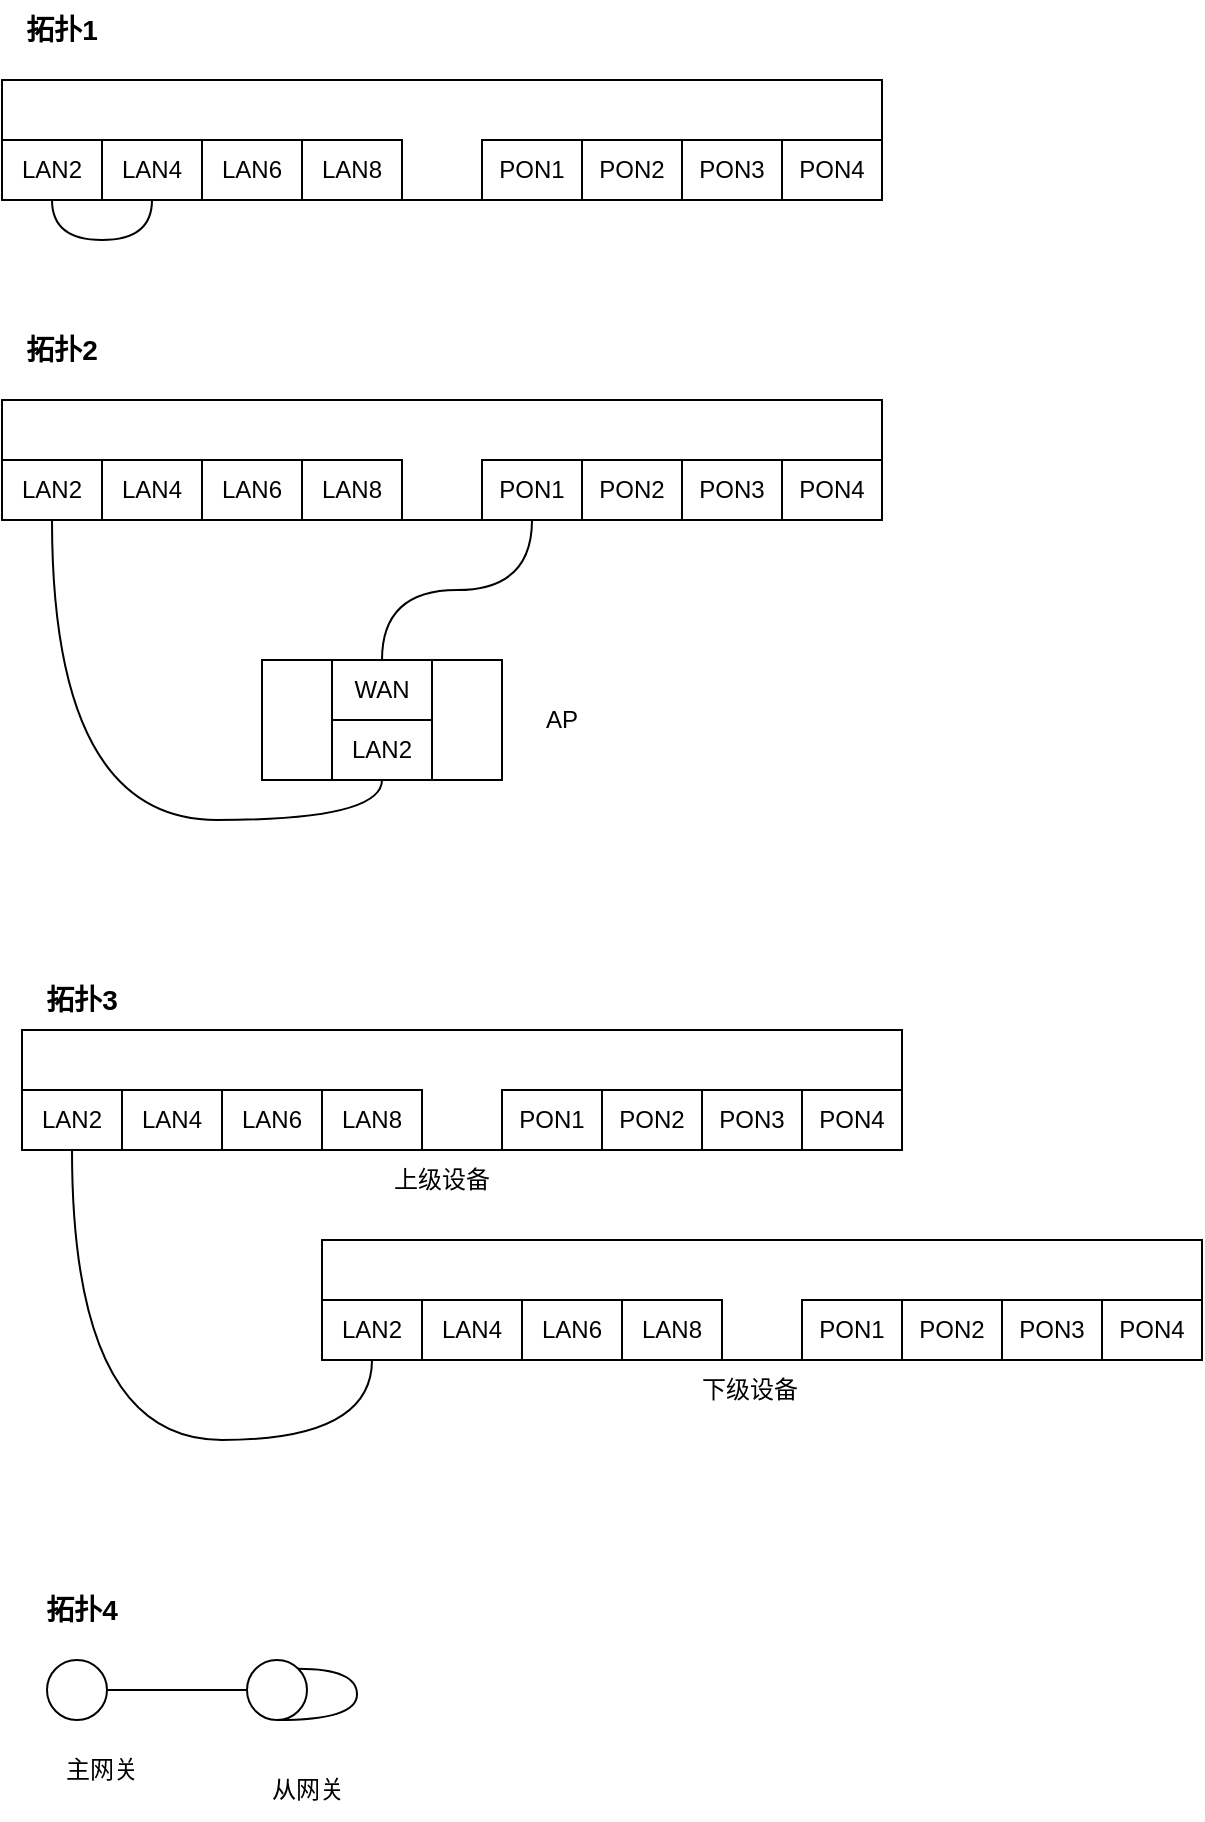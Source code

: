<mxfile version="26.2.13">
  <diagram name="第 1 页" id="Ij3hYy0A9Onxn7mse7Ey">
    <mxGraphModel dx="1038" dy="618" grid="1" gridSize="10" guides="1" tooltips="1" connect="1" arrows="1" fold="1" page="1" pageScale="1" pageWidth="827" pageHeight="1169" math="0" shadow="0">
      <root>
        <mxCell id="0" />
        <mxCell id="1" parent="0" />
        <mxCell id="GwQLMRFdxqnJ7ulJmC02-1" value="" style="rounded=0;whiteSpace=wrap;html=1;" parent="1" vertex="1">
          <mxGeometry x="70" y="80" width="440" height="60" as="geometry" />
        </mxCell>
        <mxCell id="GwQLMRFdxqnJ7ulJmC02-16" value="" style="group" parent="1" vertex="1" connectable="0">
          <mxGeometry x="310" y="110" width="200" height="30" as="geometry" />
        </mxCell>
        <mxCell id="GwQLMRFdxqnJ7ulJmC02-12" value="PON1" style="rounded=0;whiteSpace=wrap;html=1;" parent="GwQLMRFdxqnJ7ulJmC02-16" vertex="1">
          <mxGeometry width="50" height="30" as="geometry" />
        </mxCell>
        <mxCell id="GwQLMRFdxqnJ7ulJmC02-13" value="PON2" style="rounded=0;whiteSpace=wrap;html=1;" parent="GwQLMRFdxqnJ7ulJmC02-16" vertex="1">
          <mxGeometry x="50" width="50" height="30" as="geometry" />
        </mxCell>
        <mxCell id="GwQLMRFdxqnJ7ulJmC02-14" value="PON3" style="rounded=0;whiteSpace=wrap;html=1;" parent="GwQLMRFdxqnJ7ulJmC02-16" vertex="1">
          <mxGeometry x="100" width="50" height="30" as="geometry" />
        </mxCell>
        <mxCell id="GwQLMRFdxqnJ7ulJmC02-15" value="PON4" style="rounded=0;whiteSpace=wrap;html=1;" parent="GwQLMRFdxqnJ7ulJmC02-16" vertex="1">
          <mxGeometry x="150" width="50" height="30" as="geometry" />
        </mxCell>
        <mxCell id="GwQLMRFdxqnJ7ulJmC02-22" value="" style="group" parent="1" vertex="1" connectable="0">
          <mxGeometry x="70" y="110" width="200" height="30" as="geometry" />
        </mxCell>
        <mxCell id="GwQLMRFdxqnJ7ulJmC02-20" style="edgeStyle=orthogonalEdgeStyle;rounded=0;orthogonalLoop=1;jettySize=auto;html=1;exitX=0.5;exitY=1;exitDx=0;exitDy=0;entryX=0.5;entryY=1;entryDx=0;entryDy=0;endArrow=none;startFill=0;curved=1;" parent="GwQLMRFdxqnJ7ulJmC02-22" source="GwQLMRFdxqnJ7ulJmC02-2" target="GwQLMRFdxqnJ7ulJmC02-3" edge="1">
          <mxGeometry relative="1" as="geometry" />
        </mxCell>
        <mxCell id="GwQLMRFdxqnJ7ulJmC02-2" value="LAN2" style="rounded=0;whiteSpace=wrap;html=1;" parent="GwQLMRFdxqnJ7ulJmC02-22" vertex="1">
          <mxGeometry width="50" height="30" as="geometry" />
        </mxCell>
        <mxCell id="GwQLMRFdxqnJ7ulJmC02-3" value="LAN4" style="rounded=0;whiteSpace=wrap;html=1;" parent="GwQLMRFdxqnJ7ulJmC02-22" vertex="1">
          <mxGeometry x="50" width="50" height="30" as="geometry" />
        </mxCell>
        <mxCell id="GwQLMRFdxqnJ7ulJmC02-6" value="LAN6" style="rounded=0;whiteSpace=wrap;html=1;" parent="GwQLMRFdxqnJ7ulJmC02-22" vertex="1">
          <mxGeometry x="100" width="50" height="30" as="geometry" />
        </mxCell>
        <mxCell id="GwQLMRFdxqnJ7ulJmC02-7" value="LAN8" style="rounded=0;whiteSpace=wrap;html=1;" parent="GwQLMRFdxqnJ7ulJmC02-22" vertex="1">
          <mxGeometry x="150" width="50" height="30" as="geometry" />
        </mxCell>
        <mxCell id="GwQLMRFdxqnJ7ulJmC02-23" value="拓扑1" style="text;html=1;align=center;verticalAlign=middle;whiteSpace=wrap;rounded=0;fontSize=14;fontStyle=1" parent="1" vertex="1">
          <mxGeometry x="70" y="40" width="60" height="30" as="geometry" />
        </mxCell>
        <mxCell id="GwQLMRFdxqnJ7ulJmC02-24" value="拓扑2" style="text;html=1;align=center;verticalAlign=middle;whiteSpace=wrap;rounded=0;fontSize=14;fontStyle=1" parent="1" vertex="1">
          <mxGeometry x="70" y="200" width="60" height="30" as="geometry" />
        </mxCell>
        <mxCell id="GwQLMRFdxqnJ7ulJmC02-25" value="" style="rounded=0;whiteSpace=wrap;html=1;" parent="1" vertex="1">
          <mxGeometry x="70" y="240" width="440" height="60" as="geometry" />
        </mxCell>
        <mxCell id="GwQLMRFdxqnJ7ulJmC02-26" value="" style="group" parent="1" vertex="1" connectable="0">
          <mxGeometry x="310" y="270" width="200" height="30" as="geometry" />
        </mxCell>
        <mxCell id="GwQLMRFdxqnJ7ulJmC02-27" value="PON1" style="rounded=0;whiteSpace=wrap;html=1;" parent="GwQLMRFdxqnJ7ulJmC02-26" vertex="1">
          <mxGeometry width="50" height="30" as="geometry" />
        </mxCell>
        <mxCell id="GwQLMRFdxqnJ7ulJmC02-28" value="PON2" style="rounded=0;whiteSpace=wrap;html=1;" parent="GwQLMRFdxqnJ7ulJmC02-26" vertex="1">
          <mxGeometry x="50" width="50" height="30" as="geometry" />
        </mxCell>
        <mxCell id="GwQLMRFdxqnJ7ulJmC02-29" value="PON3" style="rounded=0;whiteSpace=wrap;html=1;" parent="GwQLMRFdxqnJ7ulJmC02-26" vertex="1">
          <mxGeometry x="100" width="50" height="30" as="geometry" />
        </mxCell>
        <mxCell id="GwQLMRFdxqnJ7ulJmC02-30" value="PON4" style="rounded=0;whiteSpace=wrap;html=1;" parent="GwQLMRFdxqnJ7ulJmC02-26" vertex="1">
          <mxGeometry x="150" width="50" height="30" as="geometry" />
        </mxCell>
        <mxCell id="GwQLMRFdxqnJ7ulJmC02-31" value="" style="group" parent="1" vertex="1" connectable="0">
          <mxGeometry x="70" y="270" width="200" height="30" as="geometry" />
        </mxCell>
        <mxCell id="GwQLMRFdxqnJ7ulJmC02-33" value="LAN2" style="rounded=0;whiteSpace=wrap;html=1;" parent="GwQLMRFdxqnJ7ulJmC02-31" vertex="1">
          <mxGeometry width="50" height="30" as="geometry" />
        </mxCell>
        <mxCell id="GwQLMRFdxqnJ7ulJmC02-34" value="LAN4" style="rounded=0;whiteSpace=wrap;html=1;" parent="GwQLMRFdxqnJ7ulJmC02-31" vertex="1">
          <mxGeometry x="50" width="50" height="30" as="geometry" />
        </mxCell>
        <mxCell id="GwQLMRFdxqnJ7ulJmC02-35" value="LAN6" style="rounded=0;whiteSpace=wrap;html=1;" parent="GwQLMRFdxqnJ7ulJmC02-31" vertex="1">
          <mxGeometry x="100" width="50" height="30" as="geometry" />
        </mxCell>
        <mxCell id="GwQLMRFdxqnJ7ulJmC02-36" value="LAN8" style="rounded=0;whiteSpace=wrap;html=1;" parent="GwQLMRFdxqnJ7ulJmC02-31" vertex="1">
          <mxGeometry x="150" width="50" height="30" as="geometry" />
        </mxCell>
        <mxCell id="GwQLMRFdxqnJ7ulJmC02-37" value="" style="rounded=0;whiteSpace=wrap;html=1;" parent="1" vertex="1">
          <mxGeometry x="200" y="370" width="120" height="60" as="geometry" />
        </mxCell>
        <mxCell id="GwQLMRFdxqnJ7ulJmC02-46" style="edgeStyle=orthogonalEdgeStyle;rounded=0;orthogonalLoop=1;jettySize=auto;html=1;exitX=0.5;exitY=0;exitDx=0;exitDy=0;entryX=0.5;entryY=1;entryDx=0;entryDy=0;endArrow=none;startFill=0;curved=1;" parent="1" source="GwQLMRFdxqnJ7ulJmC02-38" target="GwQLMRFdxqnJ7ulJmC02-27" edge="1">
          <mxGeometry relative="1" as="geometry" />
        </mxCell>
        <mxCell id="GwQLMRFdxqnJ7ulJmC02-38" value="WAN" style="rounded=0;whiteSpace=wrap;html=1;" parent="1" vertex="1">
          <mxGeometry x="235" y="370" width="50" height="30" as="geometry" />
        </mxCell>
        <mxCell id="GwQLMRFdxqnJ7ulJmC02-47" style="edgeStyle=orthogonalEdgeStyle;rounded=0;orthogonalLoop=1;jettySize=auto;html=1;exitX=0.5;exitY=1;exitDx=0;exitDy=0;entryX=0.5;entryY=1;entryDx=0;entryDy=0;endArrow=none;startFill=0;curved=1;" parent="1" source="GwQLMRFdxqnJ7ulJmC02-44" target="GwQLMRFdxqnJ7ulJmC02-33" edge="1">
          <mxGeometry relative="1" as="geometry" />
        </mxCell>
        <mxCell id="GwQLMRFdxqnJ7ulJmC02-44" value="LAN2" style="rounded=0;whiteSpace=wrap;html=1;" parent="1" vertex="1">
          <mxGeometry x="235" y="400" width="50" height="30" as="geometry" />
        </mxCell>
        <mxCell id="GwQLMRFdxqnJ7ulJmC02-45" value="AP" style="text;html=1;align=center;verticalAlign=middle;whiteSpace=wrap;rounded=0;" parent="1" vertex="1">
          <mxGeometry x="320" y="385" width="60" height="30" as="geometry" />
        </mxCell>
        <mxCell id="GwQLMRFdxqnJ7ulJmC02-49" value="" style="rounded=0;whiteSpace=wrap;html=1;" parent="1" vertex="1">
          <mxGeometry x="80" y="555" width="440" height="60" as="geometry" />
        </mxCell>
        <mxCell id="GwQLMRFdxqnJ7ulJmC02-50" value="" style="group" parent="1" vertex="1" connectable="0">
          <mxGeometry x="320" y="585" width="200" height="30" as="geometry" />
        </mxCell>
        <mxCell id="GwQLMRFdxqnJ7ulJmC02-51" value="PON1" style="rounded=0;whiteSpace=wrap;html=1;" parent="GwQLMRFdxqnJ7ulJmC02-50" vertex="1">
          <mxGeometry width="50" height="30" as="geometry" />
        </mxCell>
        <mxCell id="GwQLMRFdxqnJ7ulJmC02-52" value="PON2" style="rounded=0;whiteSpace=wrap;html=1;" parent="GwQLMRFdxqnJ7ulJmC02-50" vertex="1">
          <mxGeometry x="50" width="50" height="30" as="geometry" />
        </mxCell>
        <mxCell id="GwQLMRFdxqnJ7ulJmC02-53" value="PON3" style="rounded=0;whiteSpace=wrap;html=1;" parent="GwQLMRFdxqnJ7ulJmC02-50" vertex="1">
          <mxGeometry x="100" width="50" height="30" as="geometry" />
        </mxCell>
        <mxCell id="GwQLMRFdxqnJ7ulJmC02-54" value="PON4" style="rounded=0;whiteSpace=wrap;html=1;" parent="GwQLMRFdxqnJ7ulJmC02-50" vertex="1">
          <mxGeometry x="150" width="50" height="30" as="geometry" />
        </mxCell>
        <mxCell id="GwQLMRFdxqnJ7ulJmC02-55" value="" style="group" parent="1" vertex="1" connectable="0">
          <mxGeometry x="80" y="585" width="200" height="30" as="geometry" />
        </mxCell>
        <mxCell id="GwQLMRFdxqnJ7ulJmC02-57" value="LAN2" style="rounded=0;whiteSpace=wrap;html=1;" parent="GwQLMRFdxqnJ7ulJmC02-55" vertex="1">
          <mxGeometry width="50" height="30" as="geometry" />
        </mxCell>
        <mxCell id="GwQLMRFdxqnJ7ulJmC02-58" value="LAN4" style="rounded=0;whiteSpace=wrap;html=1;" parent="GwQLMRFdxqnJ7ulJmC02-55" vertex="1">
          <mxGeometry x="50" width="50" height="30" as="geometry" />
        </mxCell>
        <mxCell id="GwQLMRFdxqnJ7ulJmC02-59" value="LAN6" style="rounded=0;whiteSpace=wrap;html=1;" parent="GwQLMRFdxqnJ7ulJmC02-55" vertex="1">
          <mxGeometry x="100" width="50" height="30" as="geometry" />
        </mxCell>
        <mxCell id="GwQLMRFdxqnJ7ulJmC02-60" value="LAN8" style="rounded=0;whiteSpace=wrap;html=1;" parent="GwQLMRFdxqnJ7ulJmC02-55" vertex="1">
          <mxGeometry x="150" width="50" height="30" as="geometry" />
        </mxCell>
        <mxCell id="GwQLMRFdxqnJ7ulJmC02-61" value="拓扑3" style="text;html=1;align=center;verticalAlign=middle;whiteSpace=wrap;rounded=0;fontSize=14;fontStyle=1" parent="1" vertex="1">
          <mxGeometry x="80" y="525" width="60" height="30" as="geometry" />
        </mxCell>
        <mxCell id="GwQLMRFdxqnJ7ulJmC02-62" value="上级设备" style="text;html=1;align=center;verticalAlign=middle;whiteSpace=wrap;rounded=0;" parent="1" vertex="1">
          <mxGeometry x="260" y="615" width="60" height="30" as="geometry" />
        </mxCell>
        <mxCell id="GwQLMRFdxqnJ7ulJmC02-63" value="" style="rounded=0;whiteSpace=wrap;html=1;" parent="1" vertex="1">
          <mxGeometry x="230" y="660" width="440" height="60" as="geometry" />
        </mxCell>
        <mxCell id="GwQLMRFdxqnJ7ulJmC02-64" value="" style="group" parent="1" vertex="1" connectable="0">
          <mxGeometry x="470" y="690" width="200" height="30" as="geometry" />
        </mxCell>
        <mxCell id="GwQLMRFdxqnJ7ulJmC02-65" value="PON1" style="rounded=0;whiteSpace=wrap;html=1;" parent="GwQLMRFdxqnJ7ulJmC02-64" vertex="1">
          <mxGeometry width="50" height="30" as="geometry" />
        </mxCell>
        <mxCell id="GwQLMRFdxqnJ7ulJmC02-66" value="PON2" style="rounded=0;whiteSpace=wrap;html=1;" parent="GwQLMRFdxqnJ7ulJmC02-64" vertex="1">
          <mxGeometry x="50" width="50" height="30" as="geometry" />
        </mxCell>
        <mxCell id="GwQLMRFdxqnJ7ulJmC02-67" value="PON3" style="rounded=0;whiteSpace=wrap;html=1;" parent="GwQLMRFdxqnJ7ulJmC02-64" vertex="1">
          <mxGeometry x="100" width="50" height="30" as="geometry" />
        </mxCell>
        <mxCell id="GwQLMRFdxqnJ7ulJmC02-68" value="PON4" style="rounded=0;whiteSpace=wrap;html=1;" parent="GwQLMRFdxqnJ7ulJmC02-64" vertex="1">
          <mxGeometry x="150" width="50" height="30" as="geometry" />
        </mxCell>
        <mxCell id="GwQLMRFdxqnJ7ulJmC02-69" value="" style="group" parent="1" vertex="1" connectable="0">
          <mxGeometry x="230" y="690" width="200" height="30" as="geometry" />
        </mxCell>
        <mxCell id="GwQLMRFdxqnJ7ulJmC02-70" value="LAN2" style="rounded=0;whiteSpace=wrap;html=1;" parent="GwQLMRFdxqnJ7ulJmC02-69" vertex="1">
          <mxGeometry width="50" height="30" as="geometry" />
        </mxCell>
        <mxCell id="GwQLMRFdxqnJ7ulJmC02-71" value="LAN4" style="rounded=0;whiteSpace=wrap;html=1;" parent="GwQLMRFdxqnJ7ulJmC02-69" vertex="1">
          <mxGeometry x="50" width="50" height="30" as="geometry" />
        </mxCell>
        <mxCell id="GwQLMRFdxqnJ7ulJmC02-72" value="LAN6" style="rounded=0;whiteSpace=wrap;html=1;" parent="GwQLMRFdxqnJ7ulJmC02-69" vertex="1">
          <mxGeometry x="100" width="50" height="30" as="geometry" />
        </mxCell>
        <mxCell id="GwQLMRFdxqnJ7ulJmC02-73" value="LAN8" style="rounded=0;whiteSpace=wrap;html=1;" parent="GwQLMRFdxqnJ7ulJmC02-69" vertex="1">
          <mxGeometry x="150" width="50" height="30" as="geometry" />
        </mxCell>
        <mxCell id="GwQLMRFdxqnJ7ulJmC02-74" value="下级设备" style="text;html=1;align=center;verticalAlign=middle;whiteSpace=wrap;rounded=0;" parent="1" vertex="1">
          <mxGeometry x="414" y="720" width="60" height="30" as="geometry" />
        </mxCell>
        <mxCell id="GwQLMRFdxqnJ7ulJmC02-75" style="edgeStyle=orthogonalEdgeStyle;rounded=0;orthogonalLoop=1;jettySize=auto;html=1;exitX=0.5;exitY=1;exitDx=0;exitDy=0;entryX=0.5;entryY=1;entryDx=0;entryDy=0;endArrow=none;startFill=0;curved=1;" parent="1" source="GwQLMRFdxqnJ7ulJmC02-57" target="GwQLMRFdxqnJ7ulJmC02-70" edge="1">
          <mxGeometry relative="1" as="geometry">
            <Array as="points">
              <mxPoint x="105" y="760" />
              <mxPoint x="255" y="760" />
            </Array>
          </mxGeometry>
        </mxCell>
        <mxCell id="-hA-w6Yoop_2Hy_WFXz5-1" value="拓扑4" style="text;html=1;align=center;verticalAlign=middle;whiteSpace=wrap;rounded=0;fontSize=14;fontStyle=1" vertex="1" parent="1">
          <mxGeometry x="80" y="830" width="60" height="30" as="geometry" />
        </mxCell>
        <mxCell id="-hA-w6Yoop_2Hy_WFXz5-4" style="edgeStyle=orthogonalEdgeStyle;rounded=0;orthogonalLoop=1;jettySize=auto;html=1;exitX=1;exitY=0.5;exitDx=0;exitDy=0;entryX=0;entryY=0.5;entryDx=0;entryDy=0;curved=1;endArrow=none;startFill=0;" edge="1" parent="1" source="-hA-w6Yoop_2Hy_WFXz5-2" target="-hA-w6Yoop_2Hy_WFXz5-3">
          <mxGeometry relative="1" as="geometry" />
        </mxCell>
        <mxCell id="-hA-w6Yoop_2Hy_WFXz5-2" value="" style="ellipse;whiteSpace=wrap;html=1;aspect=fixed;" vertex="1" parent="1">
          <mxGeometry x="92.5" y="870" width="30" height="30" as="geometry" />
        </mxCell>
        <mxCell id="-hA-w6Yoop_2Hy_WFXz5-3" value="" style="ellipse;whiteSpace=wrap;html=1;aspect=fixed;" vertex="1" parent="1">
          <mxGeometry x="192.5" y="870" width="30" height="30" as="geometry" />
        </mxCell>
        <mxCell id="-hA-w6Yoop_2Hy_WFXz5-5" style="edgeStyle=orthogonalEdgeStyle;rounded=0;orthogonalLoop=1;jettySize=auto;html=1;exitX=1;exitY=0;exitDx=0;exitDy=0;entryX=0.5;entryY=1;entryDx=0;entryDy=0;curved=1;endArrow=none;startFill=0;" edge="1" parent="1" source="-hA-w6Yoop_2Hy_WFXz5-3" target="-hA-w6Yoop_2Hy_WFXz5-3">
          <mxGeometry relative="1" as="geometry">
            <Array as="points">
              <mxPoint x="247.5" y="874" />
              <mxPoint x="247.5" y="900" />
            </Array>
          </mxGeometry>
        </mxCell>
        <mxCell id="-hA-w6Yoop_2Hy_WFXz5-7" value="主网关" style="text;html=1;align=center;verticalAlign=middle;whiteSpace=wrap;rounded=0;" vertex="1" parent="1">
          <mxGeometry x="90" y="910" width="60" height="30" as="geometry" />
        </mxCell>
        <mxCell id="-hA-w6Yoop_2Hy_WFXz5-8" value="从网关" style="text;html=1;align=center;verticalAlign=middle;whiteSpace=wrap;rounded=0;" vertex="1" parent="1">
          <mxGeometry x="192.5" y="920" width="60" height="30" as="geometry" />
        </mxCell>
      </root>
    </mxGraphModel>
  </diagram>
</mxfile>
